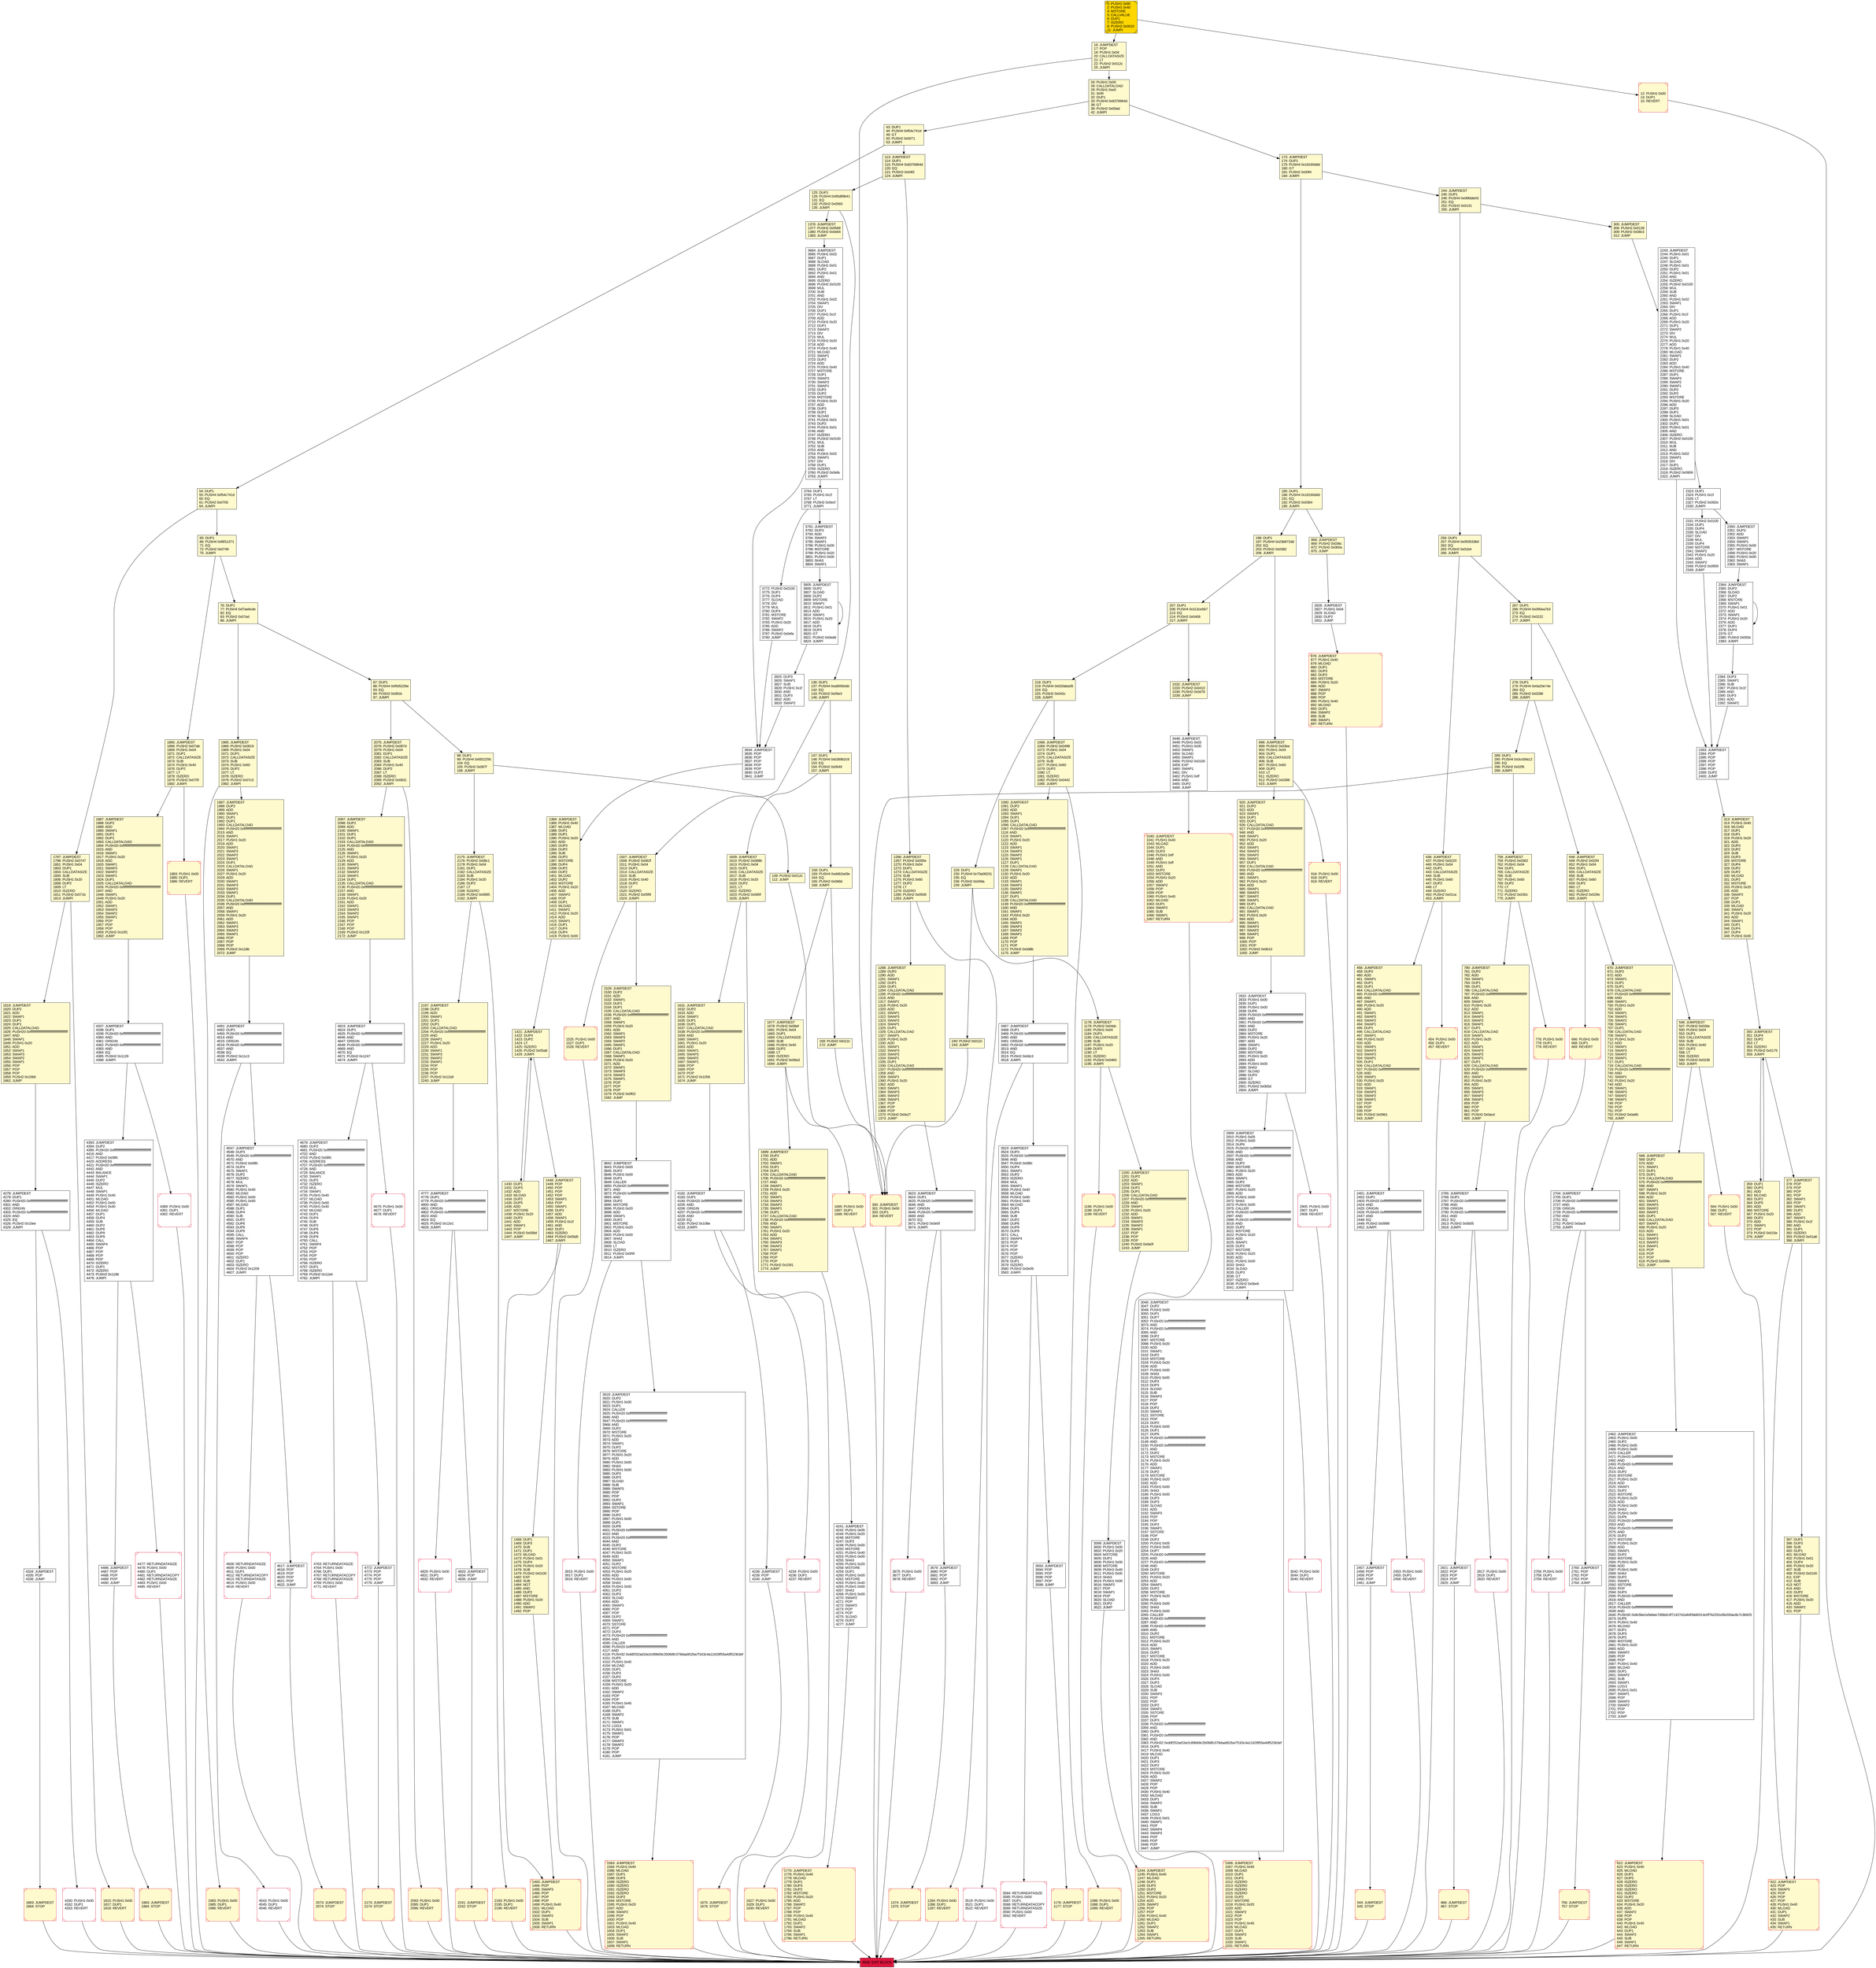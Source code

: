 digraph G {
bgcolor=transparent rankdir=UD;
node [shape=box style=filled color=black fillcolor=white fontname=arial fontcolor=black];
158 [label="158: DUP1\l159: PUSH4 0xdd62ed3e\l164: EQ\l165: PUSH2 0x068d\l168: JUMPI\l" fillcolor=lemonchiffon ];
278 [label="278: DUP1\l279: PUSH4 0x0a20e74e\l284: EQ\l285: PUSH2 0x0288\l288: JUMPI\l" fillcolor=lemonchiffon ];
1797 [label="1797: JUMPDEST\l1798: PUSH2 0x0747\l1801: PUSH1 0x04\l1803: DUP1\l1804: CALLDATASIZE\l1805: SUB\l1806: PUSH1 0x20\l1808: DUP2\l1809: LT\l1810: ISZERO\l1811: PUSH2 0x071b\l1814: JUMPI\l" fillcolor=lemonchiffon ];
868 [label="868: JUMPDEST\l869: PUSH2 0x036c\l872: PUSH2 0x0b0a\l875: JUMP\l" fillcolor=lemonchiffon ];
2765 [label="2765: JUMPDEST\l2766: DUP1\l2767: PUSH20 0xffffffffffffffffffffffffffffffffffffffff\l2788: AND\l2789: ORIGIN\l2790: PUSH20 0xffffffffffffffffffffffffffffffffffffffff\l2811: AND\l2812: EQ\l2813: PUSH2 0x0b05\l2816: JUMPI\l" ];
350 [label="350: JUMPDEST\l351: DUP4\l352: DUP2\l353: LT\l354: ISZERO\l355: PUSH2 0x0179\l358: JUMPI\l" fillcolor=lemonchiffon ];
3467 [label="3467: JUMPDEST\l3468: DUP1\l3469: PUSH20 0xffffffffffffffffffffffffffffffffffffffff\l3490: AND\l3491: ORIGIN\l3492: PUSH20 0xffffffffffffffffffffffffffffffffffffffff\l3513: AND\l3514: EQ\l3515: PUSH2 0x0dc3\l3518: JUMPI\l" ];
1176 [label="1176: JUMPDEST\l1177: STOP\l" fillcolor=lemonchiffon shape=Msquare color=crimson ];
1196 [label="1196: PUSH1 0x00\l1198: DUP1\l1199: REVERT\l" fillcolor=lemonchiffon shape=Msquare color=crimson ];
4491 [label="4491: JUMPDEST\l4492: DUP1\l4493: PUSH20 0xffffffffffffffffffffffffffffffffffffffff\l4514: AND\l4515: ORIGIN\l4516: PUSH20 0xffffffffffffffffffffffffffffffffffffffff\l4537: AND\l4538: EQ\l4539: PUSH2 0x11c3\l4542: JUMPI\l" ];
1677 [label="1677: JUMPDEST\l1678: PUSH2 0x06ef\l1681: PUSH1 0x04\l1683: DUP1\l1684: CALLDATASIZE\l1685: SUB\l1686: PUSH1 0x40\l1688: DUP2\l1689: LT\l1690: ISZERO\l1691: PUSH2 0x06a3\l1694: JUMPI\l" fillcolor=lemonchiffon ];
1699 [label="1699: JUMPDEST\l1700: DUP2\l1701: ADD\l1702: SWAP1\l1703: DUP1\l1704: DUP1\l1705: CALLDATALOAD\l1706: PUSH20 0xffffffffffffffffffffffffffffffffffffffff\l1727: AND\l1728: SWAP1\l1729: PUSH1 0x20\l1731: ADD\l1732: SWAP1\l1733: SWAP3\l1734: SWAP2\l1735: SWAP1\l1736: DUP1\l1737: CALLDATALOAD\l1738: PUSH20 0xffffffffffffffffffffffffffffffffffffffff\l1759: AND\l1760: SWAP1\l1761: PUSH1 0x20\l1763: ADD\l1764: SWAP1\l1765: SWAP3\l1766: SWAP2\l1767: SWAP1\l1768: POP\l1769: POP\l1770: POP\l1771: PUSH2 0x1091\l1774: JUMP\l" fillcolor=lemonchiffon ];
43 [label="43: DUP1\l44: PUSH4 0xf54c741d\l49: GT\l50: PUSH2 0x0071\l53: JUMPI\l" fillcolor=lemonchiffon ];
2243 [label="2243: JUMPDEST\l2244: PUSH1 0x01\l2246: DUP1\l2247: SLOAD\l2248: PUSH1 0x01\l2250: DUP2\l2251: PUSH1 0x01\l2253: AND\l2254: ISZERO\l2255: PUSH2 0x0100\l2258: MUL\l2259: SUB\l2260: AND\l2261: PUSH1 0x02\l2263: SWAP1\l2264: DIV\l2265: DUP1\l2266: PUSH1 0x1f\l2268: ADD\l2269: PUSH1 0x20\l2271: DUP1\l2272: SWAP2\l2273: DIV\l2274: MUL\l2275: PUSH1 0x20\l2277: ADD\l2278: PUSH1 0x40\l2280: MLOAD\l2281: SWAP1\l2282: DUP2\l2283: ADD\l2284: PUSH1 0x40\l2286: MSTORE\l2287: DUP1\l2288: SWAP3\l2289: SWAP2\l2290: SWAP1\l2291: DUP2\l2292: DUP2\l2293: MSTORE\l2294: PUSH1 0x20\l2296: ADD\l2297: DUP3\l2298: DUP1\l2299: SLOAD\l2300: PUSH1 0x01\l2302: DUP2\l2303: PUSH1 0x01\l2305: AND\l2306: ISZERO\l2307: PUSH2 0x0100\l2310: MUL\l2311: SUB\l2312: AND\l2313: PUSH1 0x02\l2315: SWAP1\l2316: DIV\l2317: DUP1\l2318: ISZERO\l2319: PUSH2 0x0959\l2322: JUMPI\l" ];
1583 [label="1583: JUMPDEST\l1584: PUSH1 0x40\l1586: MLOAD\l1587: DUP1\l1588: DUP3\l1589: ISZERO\l1590: ISZERO\l1591: ISZERO\l1592: ISZERO\l1593: DUP2\l1594: MSTORE\l1595: PUSH1 0x20\l1597: ADD\l1598: SWAP2\l1599: POP\l1600: POP\l1601: PUSH1 0x40\l1603: MLOAD\l1604: DUP1\l1605: SWAP2\l1606: SUB\l1607: SWAP1\l1608: RETURN\l" fillcolor=lemonchiffon shape=Msquare color=crimson ];
4547 [label="4547: JUMPDEST\l4548: DUP3\l4549: PUSH20 0xffffffffffffffffffffffffffffffffffffffff\l4570: AND\l4571: PUSH2 0x08fc\l4574: DUP4\l4575: SWAP1\l4576: DUP2\l4577: ISZERO\l4578: MUL\l4579: SWAP1\l4580: PUSH1 0x40\l4582: MLOAD\l4583: PUSH1 0x00\l4585: PUSH1 0x40\l4587: MLOAD\l4588: DUP1\l4589: DUP4\l4590: SUB\l4591: DUP2\l4592: DUP6\l4593: DUP9\l4594: DUP9\l4595: CALL\l4596: SWAP4\l4597: POP\l4598: POP\l4599: POP\l4600: POP\l4601: ISZERO\l4602: DUP1\l4603: ISZERO\l4604: PUSH2 0x1209\l4607: JUMPI\l" ];
2832 [label="2832: JUMPDEST\l2833: PUSH1 0x00\l2835: DUP1\l2836: PUSH1 0x00\l2838: DUP6\l2839: PUSH20 0xffffffffffffffffffffffffffffffffffffffff\l2860: AND\l2861: PUSH20 0xffffffffffffffffffffffffffffffffffffffff\l2882: AND\l2883: DUP2\l2884: MSTORE\l2885: PUSH1 0x20\l2887: ADD\l2888: SWAP1\l2889: DUP2\l2890: MSTORE\l2891: PUSH1 0x20\l2893: ADD\l2894: PUSH1 0x00\l2896: SHA3\l2897: SLOAD\l2898: DUP3\l2899: GT\l2900: ISZERO\l2901: PUSH2 0x0b5d\l2904: JUMPI\l" ];
2909 [label="2909: JUMPDEST\l2910: PUSH1 0x05\l2912: PUSH1 0x00\l2914: DUP6\l2915: PUSH20 0xffffffffffffffffffffffffffffffffffffffff\l2936: AND\l2937: PUSH20 0xffffffffffffffffffffffffffffffffffffffff\l2958: AND\l2959: DUP2\l2960: MSTORE\l2961: PUSH1 0x20\l2963: ADD\l2964: SWAP1\l2965: DUP2\l2966: MSTORE\l2967: PUSH1 0x20\l2969: ADD\l2970: PUSH1 0x00\l2972: SHA3\l2973: PUSH1 0x00\l2975: CALLER\l2976: PUSH20 0xffffffffffffffffffffffffffffffffffffffff\l2997: AND\l2998: PUSH20 0xffffffffffffffffffffffffffffffffffffffff\l3019: AND\l3020: DUP2\l3021: MSTORE\l3022: PUSH1 0x20\l3024: ADD\l3025: SWAP1\l3026: DUP2\l3027: MSTORE\l3028: PUSH1 0x20\l3030: ADD\l3031: PUSH1 0x00\l3033: SHA3\l3034: SLOAD\l3035: DUP3\l3036: GT\l3037: ISZERO\l3038: PUSH2 0x0be6\l3041: JUMPI\l" ];
0 [label="0: PUSH1 0x80\l2: PUSH1 0x40\l4: MSTORE\l5: CALLVALUE\l6: DUP1\l7: ISZERO\l8: PUSH2 0x0010\l11: JUMPI\l" fillcolor=lemonchiffon shape=Msquare fillcolor=gold ];
898 [label="898: JUMPDEST\l899: PUSH2 0x03ee\l902: PUSH1 0x04\l904: DUP1\l905: CALLDATASIZE\l906: SUB\l907: PUSH1 0x60\l909: DUP2\l910: LT\l911: ISZERO\l912: PUSH2 0x0398\l915: JUMPI\l" fillcolor=lemonchiffon ];
1090 [label="1090: JUMPDEST\l1091: DUP2\l1092: ADD\l1093: SWAP1\l1094: DUP1\l1095: DUP1\l1096: CALLDATALOAD\l1097: PUSH20 0xffffffffffffffffffffffffffffffffffffffff\l1118: AND\l1119: SWAP1\l1120: PUSH1 0x20\l1122: ADD\l1123: SWAP1\l1124: SWAP3\l1125: SWAP2\l1126: SWAP1\l1127: DUP1\l1128: CALLDATALOAD\l1129: SWAP1\l1130: PUSH1 0x20\l1132: ADD\l1133: SWAP1\l1134: SWAP3\l1135: SWAP2\l1136: SWAP1\l1137: DUP1\l1138: CALLDATALOAD\l1139: PUSH20 0xffffffffffffffffffffffffffffffffffffffff\l1160: AND\l1161: SWAP1\l1162: PUSH1 0x20\l1164: ADD\l1165: SWAP1\l1166: SWAP3\l1167: SWAP2\l1168: SWAP1\l1169: POP\l1170: POP\l1171: POP\l1172: PUSH2 0x0d8b\l1175: JUMP\l" fillcolor=lemonchiffon ];
3584 [label="3584: RETURNDATASIZE\l3585: PUSH1 0x00\l3587: DUP1\l3588: RETURNDATACOPY\l3589: RETURNDATASIZE\l3590: PUSH1 0x00\l3592: REVERT\l" shape=Msquare color=crimson ];
4608 [label="4608: RETURNDATASIZE\l4609: PUSH1 0x00\l4611: DUP1\l4612: RETURNDATACOPY\l4613: RETURNDATASIZE\l4614: PUSH1 0x00\l4616: REVERT\l" shape=Msquare color=crimson ];
758 [label="758: JUMPDEST\l759: PUSH2 0x0362\l762: PUSH1 0x04\l764: DUP1\l765: CALLDATASIZE\l766: SUB\l767: PUSH1 0x60\l769: DUP2\l770: LT\l771: ISZERO\l772: PUSH2 0x030c\l775: JUMPI\l" fillcolor=lemonchiffon ];
1983 [label="1983: PUSH1 0x00\l1985: DUP1\l1986: REVERT\l" fillcolor=lemonchiffon shape=Msquare color=crimson ];
3519 [label="3519: PUSH1 0x00\l3521: DUP1\l3522: REVERT\l" shape=Msquare color=crimson ];
4543 [label="4543: PUSH1 0x00\l4545: DUP1\l4546: REVERT\l" shape=Msquare color=crimson ];
1675 [label="1675: JUMPDEST\l1676: STOP\l" fillcolor=lemonchiffon shape=Msquare color=crimson ];
169 [label="169: PUSH2 0x012c\l172: JUMP\l" fillcolor=lemonchiffon ];
300 [label="300: JUMPDEST\l301: PUSH1 0x00\l303: DUP1\l304: REVERT\l" fillcolor=lemonchiffon shape=Msquare color=crimson ];
54 [label="54: DUP1\l55: PUSH4 0xf54c741d\l60: EQ\l61: PUSH2 0x0705\l64: JUMPI\l" fillcolor=lemonchiffon ];
2760 [label="2760: JUMPDEST\l2761: POP\l2762: POP\l2763: POP\l2764: JUMP\l" ];
458 [label="458: JUMPDEST\l459: DUP2\l460: ADD\l461: SWAP1\l462: DUP1\l463: DUP1\l464: CALLDATALOAD\l465: PUSH20 0xffffffffffffffffffffffffffffffffffffffff\l486: AND\l487: SWAP1\l488: PUSH1 0x20\l490: ADD\l491: SWAP1\l492: SWAP3\l493: SWAP2\l494: SWAP1\l495: DUP1\l496: CALLDATALOAD\l497: SWAP1\l498: PUSH1 0x20\l500: ADD\l501: SWAP1\l502: SWAP3\l503: SWAP2\l504: SWAP1\l505: DUP1\l506: CALLDATALOAD\l507: PUSH20 0xffffffffffffffffffffffffffffffffffffffff\l528: AND\l529: SWAP1\l530: PUSH1 0x20\l532: ADD\l533: SWAP1\l534: SWAP3\l535: SWAP2\l536: SWAP1\l537: POP\l538: POP\l539: POP\l540: PUSH2 0x0961\l543: JUMP\l" fillcolor=lemonchiffon ];
4182 [label="4182: JUMPDEST\l4183: DUP1\l4184: PUSH20 0xffffffffffffffffffffffffffffffffffffffff\l4205: AND\l4206: ORIGIN\l4207: PUSH20 0xffffffffffffffffffffffffffffffffffffffff\l4228: AND\l4229: EQ\l4230: PUSH2 0x108e\l4233: JUMPI\l" ];
4234 [label="4234: PUSH1 0x00\l4236: DUP1\l4237: REVERT\l" shape=Msquare color=crimson ];
2197 [label="2197: JUMPDEST\l2198: DUP2\l2199: ADD\l2200: SWAP1\l2201: DUP1\l2202: DUP1\l2203: CALLDATALOAD\l2204: PUSH20 0xffffffffffffffffffffffffffffffffffffffff\l2225: AND\l2226: SWAP1\l2227: PUSH1 0x20\l2229: ADD\l2230: SWAP1\l2231: SWAP3\l2232: SWAP2\l2233: SWAP1\l2234: POP\l2235: POP\l2236: POP\l2237: PUSH2 0x12a9\l2240: JUMP\l" fillcolor=lemonchiffon ];
185 [label="185: DUP1\l186: PUSH4 0x18160ddd\l191: EQ\l192: PUSH2 0x0364\l195: JUMPI\l" fillcolor=lemonchiffon ];
173 [label="173: JUMPDEST\l174: DUP1\l175: PUSH4 0x18160ddd\l180: GT\l181: PUSH2 0x00f4\l184: JUMPI\l" fillcolor=lemonchiffon ];
2193 [label="2193: PUSH1 0x00\l2195: DUP1\l2196: REVERT\l" fillcolor=lemonchiffon shape=Msquare color=crimson ];
2323 [label="2323: DUP1\l2324: PUSH1 0x1f\l2326: LT\l2327: PUSH2 0x092e\l2330: JUMPI\l" ];
26 [label="26: PUSH1 0x00\l28: CALLDATALOAD\l29: PUSH1 0xe0\l31: SHR\l32: DUP1\l33: PUSH4 0x8376964d\l38: GT\l39: PUSH2 0x00ad\l42: JUMPI\l" fillcolor=lemonchiffon ];
2350 [label="2350: JUMPDEST\l2351: DUP3\l2352: ADD\l2353: SWAP2\l2354: SWAP1\l2355: PUSH1 0x00\l2357: MSTORE\l2358: PUSH1 0x20\l2360: PUSH1 0x00\l2362: SHA3\l2363: SWAP1\l" ];
2453 [label="2453: PUSH1 0x00\l2455: DUP1\l2456: REVERT\l" shape=Msquare color=crimson ];
916 [label="916: PUSH1 0x00\l918: DUP1\l919: REVERT\l" fillcolor=lemonchiffon shape=Msquare color=crimson ];
2401 [label="2401: JUMPDEST\l2402: DUP1\l2403: PUSH20 0xffffffffffffffffffffffffffffffffffffffff\l2424: AND\l2425: ORIGIN\l2426: PUSH20 0xffffffffffffffffffffffffffffffffffffffff\l2447: AND\l2448: EQ\l2449: PUSH2 0x0999\l2452: JUMPI\l" ];
4278 [label="4278: JUMPDEST\l4279: DUP1\l4280: PUSH20 0xffffffffffffffffffffffffffffffffffffffff\l4301: AND\l4302: ORIGIN\l4303: PUSH20 0xffffffffffffffffffffffffffffffffffffffff\l4324: AND\l4325: EQ\l4326: PUSH2 0x10ee\l4329: JUMPI\l" ];
666 [label="666: PUSH1 0x00\l668: DUP1\l669: REVERT\l" fillcolor=lemonchiffon shape=Msquare color=crimson ];
1631 [label="1631: JUMPDEST\l1632: DUP2\l1633: ADD\l1634: SWAP1\l1635: DUP1\l1636: DUP1\l1637: CALLDATALOAD\l1638: PUSH20 0xffffffffffffffffffffffffffffffffffffffff\l1659: AND\l1660: SWAP1\l1661: PUSH1 0x20\l1663: ADD\l1664: SWAP1\l1665: SWAP3\l1666: SWAP2\l1667: SWAP1\l1668: POP\l1669: POP\l1670: POP\l1671: PUSH2 0x1056\l1674: JUMP\l" fillcolor=lemonchiffon ];
422 [label="422: JUMPDEST\l423: POP\l424: SWAP3\l425: POP\l426: POP\l427: POP\l428: PUSH1 0x40\l430: MLOAD\l431: DUP1\l432: SWAP2\l433: SUB\l434: SWAP1\l435: RETURN\l" fillcolor=lemonchiffon shape=Msquare color=crimson ];
1695 [label="1695: PUSH1 0x00\l1697: DUP1\l1698: REVERT\l" fillcolor=lemonchiffon shape=Msquare color=crimson ];
1963 [label="1963: JUMPDEST\l1964: STOP\l" fillcolor=lemonchiffon shape=Msquare color=crimson ];
1965 [label="1965: JUMPDEST\l1966: PUSH2 0x0819\l1969: PUSH1 0x04\l1971: DUP1\l1972: CALLDATASIZE\l1973: SUB\l1974: PUSH1 0x60\l1976: DUP2\l1977: LT\l1978: ISZERO\l1979: PUSH2 0x07c3\l1982: JUMPI\l" fillcolor=lemonchiffon ];
3042 [label="3042: PUSH1 0x00\l3044: DUP1\l3045: REVERT\l" shape=Msquare color=crimson ];
2331 [label="2331: PUSH2 0x0100\l2334: DUP1\l2335: DUP4\l2336: SLOAD\l2337: DIV\l2338: MUL\l2339: DUP4\l2340: MSTORE\l2341: SWAP2\l2342: PUSH1 0x20\l2344: ADD\l2345: SWAP2\l2346: PUSH2 0x0959\l2349: JUMP\l" ];
4772 [label="4772: JUMPDEST\l4773: POP\l4774: POP\l4775: POP\l4776: JUMP\l" ];
3593 [label="3593: JUMPDEST\l3594: POP\l3595: POP\l3596: POP\l3597: POP\l3598: JUMP\l" ];
4617 [label="4617: JUMPDEST\l4618: POP\l4619: POP\l4620: POP\l4621: POP\l4622: JUMP\l" ];
16 [label="16: JUMPDEST\l17: POP\l18: PUSH1 0x04\l20: CALLDATASIZE\l21: LT\l22: PUSH2 0x012c\l25: JUMPI\l" fillcolor=lemonchiffon ];
4330 [label="4330: PUSH1 0x00\l4332: DUP1\l4333: REVERT\l" shape=Msquare color=crimson ];
87 [label="87: DUP1\l88: PUSH4 0xf935226e\l93: EQ\l94: PUSH2 0x081b\l97: JUMPI\l" fillcolor=lemonchiffon ];
305 [label="305: JUMPDEST\l306: PUSH2 0x0139\l309: PUSH2 0x08c3\l312: JUMP\l" fillcolor=lemonchiffon ];
1887 [label="1887: JUMPDEST\l1888: DUP2\l1889: ADD\l1890: SWAP1\l1891: DUP1\l1892: DUP1\l1893: CALLDATALOAD\l1894: PUSH20 0xffffffffffffffffffffffffffffffffffffffff\l1915: AND\l1916: SWAP1\l1917: PUSH1 0x20\l1919: ADD\l1920: SWAP1\l1921: SWAP3\l1922: SWAP2\l1923: SWAP1\l1924: DUP1\l1925: CALLDATALOAD\l1926: PUSH20 0xffffffffffffffffffffffffffffffffffffffff\l1947: AND\l1948: SWAP1\l1949: PUSH1 0x20\l1951: ADD\l1952: SWAP1\l1953: SWAP3\l1954: SWAP2\l1955: SWAP1\l1956: POP\l1957: POP\l1958: POP\l1959: PUSH2 0x10f1\l1962: JUMP\l" fillcolor=lemonchiffon ];
1493 [label="1493: JUMPDEST\l1494: POP\l1495: SWAP3\l1496: POP\l1497: POP\l1498: POP\l1499: PUSH1 0x40\l1501: MLOAD\l1502: DUP1\l1503: SWAP2\l1504: SUB\l1505: SWAP1\l1506: RETURN\l" fillcolor=lemonchiffon shape=Msquare color=crimson ];
3623 [label="3623: JUMPDEST\l3624: DUP1\l3625: PUSH20 0xffffffffffffffffffffffffffffffffffffffff\l3646: AND\l3647: ORIGIN\l3648: PUSH20 0xffffffffffffffffffffffffffffffffffffffff\l3669: AND\l3670: EQ\l3671: PUSH2 0x0e5f\l3674: JUMPI\l" ];
3764 [label="3764: DUP1\l3765: PUSH1 0x1f\l3767: LT\l3768: PUSH2 0x0ecf\l3771: JUMPI\l" ];
98 [label="98: DUP1\l99: PUSH4 0xfd5225fc\l104: EQ\l105: PUSH2 0x087f\l108: JUMPI\l" fillcolor=lemonchiffon ];
622 [label="622: JUMPDEST\l623: PUSH1 0x40\l625: MLOAD\l626: DUP1\l627: DUP3\l628: ISZERO\l629: ISZERO\l630: ISZERO\l631: ISZERO\l632: DUP2\l633: MSTORE\l634: PUSH1 0x20\l636: ADD\l637: SWAP2\l638: POP\l639: POP\l640: PUSH1 0x40\l642: MLOAD\l643: DUP1\l644: SWAP2\l645: SUB\l646: SWAP1\l647: RETURN\l" fillcolor=lemonchiffon shape=Msquare color=crimson ];
2462 [label="2462: JUMPDEST\l2463: PUSH1 0x00\l2465: DUP2\l2466: PUSH1 0x05\l2468: PUSH1 0x00\l2470: CALLER\l2471: PUSH20 0xffffffffffffffffffffffffffffffffffffffff\l2492: AND\l2493: PUSH20 0xffffffffffffffffffffffffffffffffffffffff\l2514: AND\l2515: DUP2\l2516: MSTORE\l2517: PUSH1 0x20\l2519: ADD\l2520: SWAP1\l2521: DUP2\l2522: MSTORE\l2523: PUSH1 0x20\l2525: ADD\l2526: PUSH1 0x00\l2528: SHA3\l2529: PUSH1 0x00\l2531: DUP6\l2532: PUSH20 0xffffffffffffffffffffffffffffffffffffffff\l2553: AND\l2554: PUSH20 0xffffffffffffffffffffffffffffffffffffffff\l2575: AND\l2576: DUP2\l2577: MSTORE\l2578: PUSH1 0x20\l2580: ADD\l2581: SWAP1\l2582: DUP2\l2583: MSTORE\l2584: PUSH1 0x20\l2586: ADD\l2587: PUSH1 0x00\l2589: SHA3\l2590: DUP2\l2591: SWAP1\l2592: SSTORE\l2593: POP\l2594: DUP3\l2595: PUSH20 0xffffffffffffffffffffffffffffffffffffffff\l2616: AND\l2617: CALLER\l2618: PUSH20 0xffffffffffffffffffffffffffffffffffffffff\l2639: AND\l2640: PUSH32 0x8c5be1e5ebec7d5bd14f71427d1e84f3dd0314c0f7b2291e5b200ac8c7c3b925\l2673: DUP5\l2674: PUSH1 0x40\l2676: MLOAD\l2677: DUP1\l2678: DUP3\l2679: DUP2\l2680: MSTORE\l2681: PUSH1 0x20\l2683: ADD\l2684: SWAP2\l2685: POP\l2686: POP\l2687: PUSH1 0x40\l2689: MLOAD\l2690: DUP1\l2691: SWAP2\l2692: SUB\l2693: SWAP1\l2694: LOG3\l2695: PUSH1 0x01\l2697: SWAP1\l2698: POP\l2699: SWAP3\l2700: SWAP2\l2701: POP\l2702: POP\l2703: JUMP\l" ];
1525 [label="1525: PUSH1 0x00\l1527: DUP1\l1528: REVERT\l" fillcolor=lemonchiffon shape=Msquare color=crimson ];
2241 [label="2241: JUMPDEST\l2242: STOP\l" fillcolor=lemonchiffon shape=Msquare color=crimson ];
1266 [label="1266: JUMPDEST\l1267: PUSH2 0x055e\l1270: PUSH1 0x04\l1272: DUP1\l1273: CALLDATASIZE\l1274: SUB\l1275: PUSH1 0x60\l1277: DUP2\l1278: LT\l1279: ISZERO\l1280: PUSH2 0x0508\l1283: JUMPI\l" fillcolor=lemonchiffon ];
1819 [label="1819: JUMPDEST\l1820: DUP2\l1821: ADD\l1822: SWAP1\l1823: DUP1\l1824: DUP1\l1825: CALLDATALOAD\l1826: PUSH20 0xffffffffffffffffffffffffffffffffffffffff\l1847: AND\l1848: SWAP1\l1849: PUSH1 0x20\l1851: ADD\l1852: SWAP1\l1853: SWAP3\l1854: SWAP2\l1855: SWAP1\l1856: POP\l1857: POP\l1858: POP\l1859: PUSH2 0x10b6\l1862: JUMP\l" fillcolor=lemonchiffon ];
1430 [label="1430: DUP1\l1431: DUP3\l1432: ADD\l1433: MLOAD\l1434: DUP2\l1435: DUP5\l1436: ADD\l1437: MSTORE\l1438: PUSH1 0x20\l1440: DUP2\l1441: ADD\l1442: SWAP1\l1443: POP\l1444: PUSH2 0x058d\l1447: JUMP\l" fillcolor=lemonchiffon ];
1775 [label="1775: JUMPDEST\l1776: PUSH1 0x40\l1778: MLOAD\l1779: DUP1\l1780: DUP3\l1781: DUP2\l1782: MSTORE\l1783: PUSH1 0x20\l1785: ADD\l1786: SWAP2\l1787: POP\l1788: POP\l1789: PUSH1 0x40\l1791: MLOAD\l1792: DUP1\l1793: SWAP2\l1794: SUB\l1795: SWAP1\l1796: RETURN\l" fillcolor=lemonchiffon shape=Msquare color=crimson ];
1448 [label="1448: JUMPDEST\l1449: POP\l1450: POP\l1451: POP\l1452: POP\l1453: SWAP1\l1454: POP\l1455: SWAP1\l1456: DUP2\l1457: ADD\l1458: SWAP1\l1459: PUSH1 0x1f\l1461: AND\l1462: DUP1\l1463: ISZERO\l1464: PUSH2 0x05d5\l1467: JUMPI\l" fillcolor=lemonchiffon ];
648 [label="648: JUMPDEST\l649: PUSH2 0x02f4\l652: PUSH1 0x04\l654: DUP1\l655: CALLDATASIZE\l656: SUB\l657: PUSH1 0x60\l659: DUP2\l660: LT\l661: ISZERO\l662: PUSH2 0x029e\l665: JUMPI\l" fillcolor=lemonchiffon ];
76 [label="76: DUP1\l77: PUSH4 0xf7ae6cde\l82: EQ\l83: PUSH2 0x07ad\l86: JUMPI\l" fillcolor=lemonchiffon ];
756 [label="756: JUMPDEST\l757: STOP\l" fillcolor=lemonchiffon shape=Msquare color=crimson ];
136 [label="136: DUP1\l137: PUSH4 0xa9059cbb\l142: EQ\l143: PUSH2 0x05e3\l146: JUMPI\l" fillcolor=lemonchiffon ];
1288 [label="1288: JUMPDEST\l1289: DUP2\l1290: ADD\l1291: SWAP1\l1292: DUP1\l1293: DUP1\l1294: CALLDATALOAD\l1295: PUSH20 0xffffffffffffffffffffffffffffffffffffffff\l1316: AND\l1317: SWAP1\l1318: PUSH1 0x20\l1320: ADD\l1321: SWAP1\l1322: SWAP3\l1323: SWAP2\l1324: SWAP1\l1325: DUP1\l1326: CALLDATALOAD\l1327: SWAP1\l1328: PUSH1 0x20\l1330: ADD\l1331: SWAP1\l1332: SWAP3\l1333: SWAP2\l1334: SWAP1\l1335: DUP1\l1336: CALLDATALOAD\l1337: PUSH20 0xffffffffffffffffffffffffffffffffffffffff\l1358: AND\l1359: SWAP1\l1360: PUSH1 0x20\l1362: ADD\l1363: SWAP1\l1364: SWAP3\l1365: SWAP2\l1366: SWAP1\l1367: POP\l1368: POP\l1369: POP\l1370: PUSH2 0x0e27\l1373: JUMP\l" fillcolor=lemonchiffon ];
289 [label="289: DUP1\l290: PUSH4 0x0ccb9a12\l295: EQ\l296: PUSH2 0x02f6\l299: JUMPI\l" fillcolor=lemonchiffon ];
4777 [label="4777: JUMPDEST\l4778: DUP1\l4779: PUSH20 0xffffffffffffffffffffffffffffffffffffffff\l4800: AND\l4801: ORIGIN\l4802: PUSH20 0xffffffffffffffffffffffffffffffffffffffff\l4823: AND\l4824: EQ\l4825: PUSH2 0x12e1\l4828: JUMPI\l" ];
2756 [label="2756: PUSH1 0x00\l2758: DUP1\l2759: REVERT\l" shape=Msquare color=crimson ];
4477 [label="4477: RETURNDATASIZE\l4478: PUSH1 0x00\l4480: DUP1\l4481: RETURNDATACOPY\l4482: RETURNDATASIZE\l4483: PUSH1 0x00\l4485: REVERT\l" shape=Msquare color=crimson ];
267 [label="267: DUP1\l268: PUSH4 0x095ea7b3\l273: EQ\l274: PUSH2 0x0222\l277: JUMPI\l" fillcolor=lemonchiffon ];
454 [label="454: PUSH1 0x00\l456: DUP1\l457: REVERT\l" fillcolor=lemonchiffon shape=Msquare color=crimson ];
4486 [label="4486: JUMPDEST\l4487: POP\l4488: POP\l4489: POP\l4490: JUMP\l" ];
2384 [label="2384: DUP3\l2385: SWAP1\l2386: SUB\l2387: PUSH1 0x1f\l2389: AND\l2390: DUP3\l2391: ADD\l2392: SWAP2\l" ];
1200 [label="1200: JUMPDEST\l1201: DUP2\l1202: ADD\l1203: SWAP1\l1204: DUP1\l1205: DUP1\l1206: CALLDATALOAD\l1207: PUSH20 0xffffffffffffffffffffffffffffffffffffffff\l1228: AND\l1229: SWAP1\l1230: PUSH1 0x20\l1232: ADD\l1233: SWAP1\l1234: SWAP3\l1235: SWAP2\l1236: SWAP1\l1237: POP\l1238: POP\l1239: POP\l1240: PUSH2 0x0e0f\l1243: JUMP\l" fillcolor=lemonchiffon ];
4623 [label="4623: JUMPDEST\l4624: DUP1\l4625: PUSH20 0xffffffffffffffffffffffffffffffffffffffff\l4646: AND\l4647: ORIGIN\l4648: PUSH20 0xffffffffffffffffffffffffffffffffffffffff\l4669: AND\l4670: EQ\l4671: PUSH2 0x1247\l4674: JUMPI\l" ];
1244 [label="1244: JUMPDEST\l1245: PUSH1 0x40\l1247: MLOAD\l1248: DUP1\l1249: DUP3\l1250: DUP2\l1251: MSTORE\l1252: PUSH1 0x20\l1254: ADD\l1255: SWAP2\l1256: POP\l1257: POP\l1258: PUSH1 0x40\l1260: MLOAD\l1261: DUP1\l1262: SWAP2\l1263: SUB\l1264: SWAP1\l1265: RETURN\l" fillcolor=lemonchiffon shape=Msquare color=crimson ];
2393 [label="2393: JUMPDEST\l2394: POP\l2395: POP\l2396: POP\l2397: POP\l2398: POP\l2399: DUP2\l2400: JUMP\l" ];
780 [label="780: JUMPDEST\l781: DUP2\l782: ADD\l783: SWAP1\l784: DUP1\l785: DUP1\l786: CALLDATALOAD\l787: PUSH20 0xffffffffffffffffffffffffffffffffffffffff\l808: AND\l809: SWAP1\l810: PUSH1 0x20\l812: ADD\l813: SWAP1\l814: SWAP3\l815: SWAP2\l816: SWAP1\l817: DUP1\l818: CALLDATALOAD\l819: SWAP1\l820: PUSH1 0x20\l822: ADD\l823: SWAP1\l824: SWAP3\l825: SWAP2\l826: SWAP1\l827: DUP1\l828: CALLDATALOAD\l829: PUSH20 0xffffffffffffffffffffffffffffffffffffffff\l850: AND\l851: SWAP1\l852: PUSH1 0x20\l854: ADD\l855: SWAP1\l856: SWAP3\l857: SWAP2\l858: SWAP1\l859: POP\l860: POP\l861: POP\l862: PUSH2 0x0acd\l865: JUMP\l" fillcolor=lemonchiffon ];
207 [label="207: DUP1\l208: PUSH4 0x313ce567\l213: EQ\l214: PUSH2 0x0408\l217: JUMPI\l" fillcolor=lemonchiffon ];
4393 [label="4393: JUMPDEST\l4394: DUP2\l4395: PUSH20 0xffffffffffffffffffffffffffffffffffffffff\l4416: AND\l4417: PUSH2 0x08fc\l4420: ADDRESS\l4421: PUSH20 0xffffffffffffffffffffffffffffffffffffffff\l4442: AND\l4443: BALANCE\l4444: SWAP1\l4445: DUP2\l4446: ISZERO\l4447: MUL\l4448: SWAP1\l4449: PUSH1 0x40\l4451: MLOAD\l4452: PUSH1 0x00\l4454: PUSH1 0x40\l4456: MLOAD\l4457: DUP1\l4458: DUP4\l4459: SUB\l4460: DUP2\l4461: DUP6\l4462: DUP9\l4463: DUP9\l4464: CALL\l4465: SWAP4\l4466: POP\l4467: POP\l4468: POP\l4469: POP\l4470: ISZERO\l4471: DUP1\l4472: ISZERO\l4473: PUSH2 0x1186\l4476: JUMPI\l" ];
2457 [label="2457: JUMPDEST\l2458: POP\l2459: POP\l2460: POP\l2461: JUMP\l" ];
240 [label="240: PUSH2 0x012c\l243: JUMP\l" fillcolor=lemonchiffon ];
3046 [label="3046: JUMPDEST\l3047: DUP2\l3048: PUSH1 0x00\l3050: DUP1\l3051: DUP7\l3052: PUSH20 0xffffffffffffffffffffffffffffffffffffffff\l3073: AND\l3074: PUSH20 0xffffffffffffffffffffffffffffffffffffffff\l3095: AND\l3096: DUP2\l3097: MSTORE\l3098: PUSH1 0x20\l3100: ADD\l3101: SWAP1\l3102: DUP2\l3103: MSTORE\l3104: PUSH1 0x20\l3106: ADD\l3107: PUSH1 0x00\l3109: SHA3\l3110: PUSH1 0x00\l3112: DUP3\l3113: DUP3\l3114: SLOAD\l3115: SUB\l3116: SWAP3\l3117: POP\l3118: POP\l3119: DUP2\l3120: SWAP1\l3121: SSTORE\l3122: POP\l3123: DUP2\l3124: PUSH1 0x00\l3126: DUP1\l3127: DUP6\l3128: PUSH20 0xffffffffffffffffffffffffffffffffffffffff\l3149: AND\l3150: PUSH20 0xffffffffffffffffffffffffffffffffffffffff\l3171: AND\l3172: DUP2\l3173: MSTORE\l3174: PUSH1 0x20\l3176: ADD\l3177: SWAP1\l3178: DUP2\l3179: MSTORE\l3180: PUSH1 0x20\l3182: ADD\l3183: PUSH1 0x00\l3185: SHA3\l3186: PUSH1 0x00\l3188: DUP3\l3189: DUP3\l3190: SLOAD\l3191: ADD\l3192: SWAP3\l3193: POP\l3194: POP\l3195: DUP2\l3196: SWAP1\l3197: SSTORE\l3198: POP\l3199: DUP2\l3200: PUSH1 0x05\l3202: PUSH1 0x00\l3204: DUP7\l3205: PUSH20 0xffffffffffffffffffffffffffffffffffffffff\l3226: AND\l3227: PUSH20 0xffffffffffffffffffffffffffffffffffffffff\l3248: AND\l3249: DUP2\l3250: MSTORE\l3251: PUSH1 0x20\l3253: ADD\l3254: SWAP1\l3255: DUP2\l3256: MSTORE\l3257: PUSH1 0x20\l3259: ADD\l3260: PUSH1 0x00\l3262: SHA3\l3263: PUSH1 0x00\l3265: CALLER\l3266: PUSH20 0xffffffffffffffffffffffffffffffffffffffff\l3287: AND\l3288: PUSH20 0xffffffffffffffffffffffffffffffffffffffff\l3309: AND\l3310: DUP2\l3311: MSTORE\l3312: PUSH1 0x20\l3314: ADD\l3315: SWAP1\l3316: DUP2\l3317: MSTORE\l3318: PUSH1 0x20\l3320: ADD\l3321: PUSH1 0x00\l3323: SHA3\l3324: PUSH1 0x00\l3326: DUP3\l3327: DUP3\l3328: SLOAD\l3329: SUB\l3330: SWAP3\l3331: POP\l3332: POP\l3333: DUP2\l3334: SWAP1\l3335: SSTORE\l3336: POP\l3337: DUP3\l3338: PUSH20 0xffffffffffffffffffffffffffffffffffffffff\l3359: AND\l3360: DUP5\l3361: PUSH20 0xffffffffffffffffffffffffffffffffffffffff\l3382: AND\l3383: PUSH32 0xddf252ad1be2c89b69c2b068fc378daa952ba7f163c4a11628f55a4df523b3ef\l3416: DUP5\l3417: PUSH1 0x40\l3419: MLOAD\l3420: DUP1\l3421: DUP3\l3422: DUP2\l3423: MSTORE\l3424: PUSH1 0x20\l3426: ADD\l3427: SWAP2\l3428: POP\l3429: POP\l3430: PUSH1 0x40\l3432: MLOAD\l3433: DUP1\l3434: SWAP2\l3435: SUB\l3436: SWAP1\l3437: LOG3\l3438: PUSH1 0x01\l3440: SWAP1\l3441: POP\l3442: SWAP4\l3443: SWAP3\l3444: POP\l3445: POP\l3446: POP\l3447: JUMP\l" ];
4829 [label="4829: PUSH1 0x00\l4831: DUP1\l4832: REVERT\l" shape=Msquare color=crimson ];
4679 [label="4679: JUMPDEST\l4680: DUP2\l4681: PUSH20 0xffffffffffffffffffffffffffffffffffffffff\l4702: AND\l4703: PUSH2 0x08fc\l4706: ADDRESS\l4707: PUSH20 0xffffffffffffffffffffffffffffffffffffffff\l4728: AND\l4729: BALANCE\l4730: SWAP1\l4731: DUP2\l4732: ISZERO\l4733: MUL\l4734: SWAP1\l4735: PUSH1 0x40\l4737: MLOAD\l4738: PUSH1 0x00\l4740: PUSH1 0x40\l4742: MLOAD\l4743: DUP1\l4744: DUP4\l4745: SUB\l4746: DUP2\l4747: DUP6\l4748: DUP9\l4749: DUP9\l4750: CALL\l4751: SWAP4\l4752: POP\l4753: POP\l4754: POP\l4755: POP\l4756: ISZERO\l4757: DUP1\l4758: ISZERO\l4759: PUSH2 0x12a4\l4762: JUMPI\l" ];
4763 [label="4763: RETURNDATASIZE\l4764: PUSH1 0x00\l4766: DUP1\l4767: RETURNDATACOPY\l4768: RETURNDATASIZE\l4769: PUSH1 0x00\l4771: REVERT\l" shape=Msquare color=crimson ];
4389 [label="4389: PUSH1 0x00\l4391: DUP1\l4392: REVERT\l" shape=Msquare color=crimson ];
3523 [label="3523: JUMPDEST\l3524: DUP3\l3525: PUSH20 0xffffffffffffffffffffffffffffffffffffffff\l3546: AND\l3547: PUSH2 0x08fc\l3550: DUP4\l3551: SWAP1\l3552: DUP2\l3553: ISZERO\l3554: MUL\l3555: SWAP1\l3556: PUSH1 0x40\l3558: MLOAD\l3559: PUSH1 0x00\l3561: PUSH1 0x40\l3563: MLOAD\l3564: DUP1\l3565: DUP4\l3566: SUB\l3567: DUP2\l3568: DUP6\l3569: DUP9\l3570: DUP9\l3571: CALL\l3572: SWAP4\l3573: POP\l3574: POP\l3575: POP\l3576: POP\l3577: ISZERO\l3578: DUP1\l3579: ISZERO\l3580: PUSH2 0x0e09\l3583: JUMPI\l" ];
256 [label="256: DUP1\l257: PUSH4 0x093533b0\l262: EQ\l263: PUSH2 0x01b4\l266: JUMPI\l" fillcolor=lemonchiffon ];
397 [label="397: DUP1\l398: DUP3\l399: SUB\l400: DUP1\l401: MLOAD\l402: PUSH1 0x01\l404: DUP4\l405: PUSH1 0x20\l407: SUB\l408: PUSH2 0x0100\l411: EXP\l412: SUB\l413: NOT\l414: AND\l415: DUP2\l416: MSTORE\l417: PUSH1 0x20\l419: ADD\l420: SWAP2\l421: POP\l" fillcolor=lemonchiffon ];
3842 [label="3842: JUMPDEST\l3843: PUSH1 0x00\l3845: DUP2\l3846: PUSH1 0x00\l3848: DUP1\l3849: CALLER\l3850: PUSH20 0xffffffffffffffffffffffffffffffffffffffff\l3871: AND\l3872: PUSH20 0xffffffffffffffffffffffffffffffffffffffff\l3893: AND\l3894: DUP2\l3895: MSTORE\l3896: PUSH1 0x20\l3898: ADD\l3899: SWAP1\l3900: DUP2\l3901: MSTORE\l3902: PUSH1 0x20\l3904: ADD\l3905: PUSH1 0x00\l3907: SHA3\l3908: SLOAD\l3909: LT\l3910: ISZERO\l3911: PUSH2 0x0f4f\l3914: JUMPI\l" ];
313 [label="313: JUMPDEST\l314: PUSH1 0x40\l316: MLOAD\l317: DUP1\l318: DUP1\l319: PUSH1 0x20\l321: ADD\l322: DUP3\l323: DUP2\l324: SUB\l325: DUP3\l326: MSTORE\l327: DUP4\l328: DUP2\l329: DUP2\l330: MLOAD\l331: DUP2\l332: MSTORE\l333: PUSH1 0x20\l335: ADD\l336: SWAP2\l337: POP\l338: DUP1\l339: MLOAD\l340: SWAP1\l341: PUSH1 0x20\l343: ADD\l344: SWAP1\l345: DUP1\l346: DUP4\l347: DUP4\l348: PUSH1 0x00\l" fillcolor=lemonchiffon ];
1609 [label="1609: JUMPDEST\l1610: PUSH2 0x068b\l1613: PUSH1 0x04\l1615: DUP1\l1616: CALLDATASIZE\l1617: SUB\l1618: PUSH1 0x20\l1620: DUP2\l1621: LT\l1622: ISZERO\l1623: PUSH2 0x065f\l1626: JUMPI\l" fillcolor=lemonchiffon ];
2093 [label="2093: PUSH1 0x00\l2095: DUP1\l2096: REVERT\l" fillcolor=lemonchiffon shape=Msquare color=crimson ];
2073 [label="2073: JUMPDEST\l2074: STOP\l" fillcolor=lemonchiffon shape=Msquare color=crimson ];
2175 [label="2175: JUMPDEST\l2176: PUSH2 0x08c1\l2179: PUSH1 0x04\l2181: DUP1\l2182: CALLDATASIZE\l2183: SUB\l2184: PUSH1 0x20\l2186: DUP2\l2187: LT\l2188: ISZERO\l2189: PUSH2 0x0895\l2192: JUMPI\l" fillcolor=lemonchiffon ];
564 [label="564: PUSH1 0x00\l566: DUP1\l567: REVERT\l" fillcolor=lemonchiffon shape=Msquare color=crimson ];
3684 [label="3684: JUMPDEST\l3685: PUSH1 0x02\l3687: DUP1\l3688: SLOAD\l3689: PUSH1 0x01\l3691: DUP2\l3692: PUSH1 0x01\l3694: AND\l3695: ISZERO\l3696: PUSH2 0x0100\l3699: MUL\l3700: SUB\l3701: AND\l3702: PUSH1 0x02\l3704: SWAP1\l3705: DIV\l3706: DUP1\l3707: PUSH1 0x1f\l3709: ADD\l3710: PUSH1 0x20\l3712: DUP1\l3713: SWAP2\l3714: DIV\l3715: MUL\l3716: PUSH1 0x20\l3718: ADD\l3719: PUSH1 0x40\l3721: MLOAD\l3722: SWAP1\l3723: DUP2\l3724: ADD\l3725: PUSH1 0x40\l3727: MSTORE\l3728: DUP1\l3729: SWAP3\l3730: SWAP2\l3731: SWAP1\l3732: DUP2\l3733: DUP2\l3734: MSTORE\l3735: PUSH1 0x20\l3737: ADD\l3738: DUP3\l3739: DUP1\l3740: SLOAD\l3741: PUSH1 0x01\l3743: DUP2\l3744: PUSH1 0x01\l3746: AND\l3747: ISZERO\l3748: PUSH2 0x0100\l3751: MUL\l3752: SUB\l3753: AND\l3754: PUSH1 0x02\l3756: SWAP1\l3757: DIV\l3758: DUP1\l3759: ISZERO\l3760: PUSH2 0x0efa\l3763: JUMPI\l" ];
147 [label="147: DUP1\l148: PUSH4 0xb389b2c9\l153: EQ\l154: PUSH2 0x0649\l157: JUMPI\l" fillcolor=lemonchiffon ];
3448 [label="3448: JUMPDEST\l3449: PUSH1 0x03\l3451: PUSH1 0x00\l3453: SWAP1\l3454: SLOAD\l3455: SWAP1\l3456: PUSH2 0x0100\l3459: EXP\l3460: SWAP1\l3461: DIV\l3462: PUSH1 0xff\l3464: AND\l3465: DUP2\l3466: JUMP\l" ];
244 [label="244: JUMPDEST\l245: DUP1\l246: PUSH4 0x06fdde03\l251: EQ\l252: PUSH2 0x0131\l255: JUMPI\l" fillcolor=lemonchiffon ];
1032 [label="1032: JUMPDEST\l1033: PUSH2 0x0410\l1036: PUSH2 0x0d78\l1039: JUMP\l" fillcolor=lemonchiffon ];
1086 [label="1086: PUSH1 0x00\l1088: DUP1\l1089: REVERT\l" fillcolor=lemonchiffon shape=Msquare color=crimson ];
2817 [label="2817: PUSH1 0x00\l2819: DUP1\l2820: REVERT\l" shape=Msquare color=crimson ];
1987 [label="1987: JUMPDEST\l1988: DUP2\l1989: ADD\l1990: SWAP1\l1991: DUP1\l1992: DUP1\l1993: CALLDATALOAD\l1994: PUSH20 0xffffffffffffffffffffffffffffffffffffffff\l2015: AND\l2016: SWAP1\l2017: PUSH1 0x20\l2019: ADD\l2020: SWAP1\l2021: SWAP3\l2022: SWAP2\l2023: SWAP1\l2024: DUP1\l2025: CALLDATALOAD\l2026: SWAP1\l2027: PUSH1 0x20\l2029: ADD\l2030: SWAP1\l2031: SWAP3\l2032: SWAP2\l2033: SWAP1\l2034: DUP1\l2035: CALLDATALOAD\l2036: PUSH20 0xffffffffffffffffffffffffffffffffffffffff\l2057: AND\l2058: SWAP1\l2059: PUSH1 0x20\l2061: ADD\l2062: SWAP1\l2063: SWAP3\l2064: SWAP2\l2065: SWAP1\l2066: POP\l2067: POP\l2068: POP\l2069: PUSH2 0x118b\l2072: JUMP\l" fillcolor=lemonchiffon ];
1040 [label="1040: JUMPDEST\l1041: PUSH1 0x40\l1043: MLOAD\l1044: DUP1\l1045: DUP3\l1046: PUSH1 0xff\l1048: AND\l1049: PUSH1 0xff\l1051: AND\l1052: DUP2\l1053: MSTORE\l1054: PUSH1 0x20\l1056: ADD\l1057: SWAP2\l1058: POP\l1059: POP\l1060: PUSH1 0x40\l1062: MLOAD\l1063: DUP1\l1064: SWAP2\l1065: SUB\l1066: SWAP1\l1067: RETURN\l" fillcolor=lemonchiffon shape=Msquare color=crimson ];
1284 [label="1284: PUSH1 0x00\l1286: DUP1\l1287: REVERT\l" fillcolor=lemonchiffon shape=Msquare color=crimson ];
776 [label="776: PUSH1 0x00\l778: DUP1\l779: REVERT\l" fillcolor=lemonchiffon shape=Msquare color=crimson ];
4238 [label="4238: JUMPDEST\l4239: POP\l4240: JUMP\l" ];
12 [label="12: PUSH1 0x00\l14: DUP1\l15: REVERT\l" fillcolor=lemonchiffon shape=Msquare color=crimson ];
568 [label="568: JUMPDEST\l569: DUP2\l570: ADD\l571: SWAP1\l572: DUP1\l573: DUP1\l574: CALLDATALOAD\l575: PUSH20 0xffffffffffffffffffffffffffffffffffffffff\l596: AND\l597: SWAP1\l598: PUSH1 0x20\l600: ADD\l601: SWAP1\l602: SWAP3\l603: SWAP2\l604: SWAP1\l605: DUP1\l606: CALLDATALOAD\l607: SWAP1\l608: PUSH1 0x20\l610: ADD\l611: SWAP1\l612: SWAP3\l613: SWAP2\l614: SWAP1\l615: POP\l616: POP\l617: POP\l618: PUSH2 0x099e\l621: JUMP\l" fillcolor=lemonchiffon ];
2364 [label="2364: JUMPDEST\l2365: DUP2\l2366: SLOAD\l2367: DUP2\l2368: MSTORE\l2369: SWAP1\l2370: PUSH1 0x01\l2372: ADD\l2373: SWAP1\l2374: PUSH1 0x20\l2376: ADD\l2377: DUP1\l2378: DUP4\l2379: GT\l2380: PUSH2 0x093c\l2383: JUMPI\l" ];
1178 [label="1178: JUMPDEST\l1179: PUSH2 0x04dc\l1182: PUSH1 0x04\l1184: DUP1\l1185: CALLDATASIZE\l1186: SUB\l1187: PUSH1 0x20\l1189: DUP2\l1190: LT\l1191: ISZERO\l1192: PUSH2 0x04b0\l1195: JUMPI\l" fillcolor=lemonchiffon ];
3805 [label="3805: JUMPDEST\l3806: DUP2\l3807: SLOAD\l3808: DUP2\l3809: MSTORE\l3810: SWAP1\l3811: PUSH1 0x01\l3813: ADD\l3814: SWAP1\l3815: PUSH1 0x20\l3817: ADD\l3818: DUP1\l3819: DUP4\l3820: GT\l3821: PUSH2 0x0edd\l3824: JUMPI\l" ];
544 [label="544: JUMPDEST\l545: STOP\l" fillcolor=lemonchiffon shape=Msquare color=crimson ];
546 [label="546: JUMPDEST\l547: PUSH2 0x026e\l550: PUSH1 0x04\l552: DUP1\l553: CALLDATASIZE\l554: SUB\l555: PUSH1 0x40\l557: DUP2\l558: LT\l559: ISZERO\l560: PUSH2 0x0238\l563: JUMPI\l" fillcolor=lemonchiffon ];
1815 [label="1815: PUSH1 0x00\l1817: DUP1\l1818: REVERT\l" fillcolor=lemonchiffon shape=Msquare color=crimson ];
2075 [label="2075: JUMPDEST\l2076: PUSH2 0x087d\l2079: PUSH1 0x04\l2081: DUP1\l2082: CALLDATASIZE\l2083: SUB\l2084: PUSH1 0x40\l2086: DUP2\l2087: LT\l2088: ISZERO\l2089: PUSH2 0x0831\l2092: JUMPI\l" fillcolor=lemonchiffon ];
1468 [label="1468: DUP1\l1469: DUP3\l1470: SUB\l1471: DUP1\l1472: MLOAD\l1473: PUSH1 0x01\l1475: DUP4\l1476: PUSH1 0x20\l1478: SUB\l1479: PUSH2 0x0100\l1482: EXP\l1483: SUB\l1484: NOT\l1485: AND\l1486: DUP2\l1487: MSTORE\l1488: PUSH1 0x20\l1490: ADD\l1491: SWAP2\l1492: POP\l" fillcolor=lemonchiffon ];
1865 [label="1865: JUMPDEST\l1866: PUSH2 0x07ab\l1869: PUSH1 0x04\l1871: DUP1\l1872: CALLDATASIZE\l1873: SUB\l1874: PUSH1 0x40\l1876: DUP2\l1877: LT\l1878: ISZERO\l1879: PUSH2 0x075f\l1882: JUMPI\l" fillcolor=lemonchiffon ];
1507 [label="1507: JUMPDEST\l1508: PUSH2 0x062f\l1511: PUSH1 0x04\l1513: DUP1\l1514: CALLDATASIZE\l1515: SUB\l1516: PUSH1 0x40\l1518: DUP2\l1519: LT\l1520: ISZERO\l1521: PUSH2 0x05f9\l1524: JUMPI\l" fillcolor=lemonchiffon ];
65 [label="65: DUP1\l66: PUSH4 0xf6f11371\l71: EQ\l72: PUSH2 0x0749\l75: JUMPI\l" fillcolor=lemonchiffon ];
2704 [label="2704: JUMPDEST\l2705: DUP1\l2706: PUSH20 0xffffffffffffffffffffffffffffffffffffffff\l2727: AND\l2728: ORIGIN\l2729: PUSH20 0xffffffffffffffffffffffffffffffffffffffff\l2750: AND\l2751: EQ\l2752: PUSH2 0x0ac8\l2755: JUMPI\l" ];
3679 [label="3679: JUMPDEST\l3680: POP\l3681: POP\l3682: POP\l3683: JUMP\l" ];
2826 [label="2826: JUMPDEST\l2827: PUSH1 0x04\l2829: SLOAD\l2830: DUP2\l2831: JUMP\l" ];
4833 [label="4833: JUMPDEST\l4834: POP\l4835: JUMP\l" ];
2097 [label="2097: JUMPDEST\l2098: DUP2\l2099: ADD\l2100: SWAP1\l2101: DUP1\l2102: DUP1\l2103: CALLDATALOAD\l2104: PUSH20 0xffffffffffffffffffffffffffffffffffffffff\l2125: AND\l2126: SWAP1\l2127: PUSH1 0x20\l2129: ADD\l2130: SWAP1\l2131: SWAP3\l2132: SWAP2\l2133: SWAP1\l2134: DUP1\l2135: CALLDATALOAD\l2136: PUSH20 0xffffffffffffffffffffffffffffffffffffffff\l2157: AND\l2158: SWAP1\l2159: PUSH1 0x20\l2161: ADD\l2162: SWAP1\l2163: SWAP3\l2164: SWAP2\l2165: SWAP1\l2166: POP\l2167: POP\l2168: POP\l2169: PUSH2 0x120f\l2172: JUMP\l" fillcolor=lemonchiffon ];
3825 [label="3825: DUP3\l3826: SWAP1\l3827: SUB\l3828: PUSH1 0x1f\l3830: AND\l3831: DUP3\l3832: ADD\l3833: SWAP2\l" ];
4334 [label="4334: JUMPDEST\l4335: POP\l4336: JUMP\l" ];
1374 [label="1374: JUMPDEST\l1375: STOP\l" fillcolor=lemonchiffon shape=Msquare color=crimson ];
670 [label="670: JUMPDEST\l671: DUP2\l672: ADD\l673: SWAP1\l674: DUP1\l675: DUP1\l676: CALLDATALOAD\l677: PUSH20 0xffffffffffffffffffffffffffffffffffffffff\l698: AND\l699: SWAP1\l700: PUSH1 0x20\l702: ADD\l703: SWAP1\l704: SWAP3\l705: SWAP2\l706: SWAP1\l707: DUP1\l708: CALLDATALOAD\l709: SWAP1\l710: PUSH1 0x20\l712: ADD\l713: SWAP1\l714: SWAP3\l715: SWAP2\l716: SWAP1\l717: DUP1\l718: CALLDATALOAD\l719: PUSH20 0xffffffffffffffffffffffffffffffffffffffff\l740: AND\l741: SWAP1\l742: PUSH1 0x20\l744: ADD\l745: SWAP1\l746: SWAP3\l747: SWAP2\l748: SWAP1\l749: POP\l750: POP\l751: POP\l752: PUSH2 0x0a90\l755: JUMP\l" fillcolor=lemonchiffon ];
3834 [label="3834: JUMPDEST\l3835: POP\l3836: POP\l3837: POP\l3838: POP\l3839: POP\l3840: DUP2\l3841: JUMP\l" ];
218 [label="218: DUP1\l219: PUSH4 0x520aba35\l224: EQ\l225: PUSH2 0x042c\l228: JUMPI\l" fillcolor=lemonchiffon ];
229 [label="229: DUP1\l230: PUSH4 0x70a08231\l235: EQ\l236: PUSH2 0x049a\l239: JUMPI\l" fillcolor=lemonchiffon ];
1421 [label="1421: JUMPDEST\l1422: DUP4\l1423: DUP2\l1424: LT\l1425: ISZERO\l1426: PUSH2 0x05a8\l1429: JUMPI\l" fillcolor=lemonchiffon ];
1006 [label="1006: JUMPDEST\l1007: PUSH1 0x40\l1009: MLOAD\l1010: DUP1\l1011: DUP3\l1012: ISZERO\l1013: ISZERO\l1014: ISZERO\l1015: ISZERO\l1016: DUP2\l1017: MSTORE\l1018: PUSH1 0x20\l1020: ADD\l1021: SWAP2\l1022: POP\l1023: POP\l1024: PUSH1 0x40\l1026: MLOAD\l1027: DUP1\l1028: SWAP2\l1029: SUB\l1030: SWAP1\l1031: RETURN\l" fillcolor=lemonchiffon shape=Msquare color=crimson ];
1068 [label="1068: JUMPDEST\l1069: PUSH2 0x0498\l1072: PUSH1 0x04\l1074: DUP1\l1075: CALLDATASIZE\l1076: SUB\l1077: PUSH1 0x60\l1079: DUP2\l1080: LT\l1081: ISZERO\l1082: PUSH2 0x0442\l1085: JUMPI\l" fillcolor=lemonchiffon ];
1863 [label="1863: JUMPDEST\l1864: STOP\l" fillcolor=lemonchiffon shape=Msquare color=crimson ];
3599 [label="3599: JUMPDEST\l3600: PUSH1 0x00\l3602: PUSH1 0x20\l3604: MSTORE\l3605: DUP1\l3606: PUSH1 0x00\l3608: MSTORE\l3609: PUSH1 0x40\l3611: PUSH1 0x00\l3613: SHA3\l3614: PUSH1 0x00\l3616: SWAP2\l3617: POP\l3618: SWAP1\l3619: POP\l3620: SLOAD\l3621: DUP2\l3622: JUMP\l" ];
113 [label="113: JUMPDEST\l114: DUP1\l115: PUSH4 0x8376964d\l120: EQ\l121: PUSH2 0x04f2\l124: JUMPI\l" fillcolor=lemonchiffon ];
3791 [label="3791: JUMPDEST\l3792: DUP3\l3793: ADD\l3794: SWAP2\l3795: SWAP1\l3796: PUSH1 0x00\l3798: MSTORE\l3799: PUSH1 0x20\l3801: PUSH1 0x00\l3803: SHA3\l3804: SWAP1\l" ];
1384 [label="1384: JUMPDEST\l1385: PUSH1 0x40\l1387: MLOAD\l1388: DUP1\l1389: DUP1\l1390: PUSH1 0x20\l1392: ADD\l1393: DUP3\l1394: DUP2\l1395: SUB\l1396: DUP3\l1397: MSTORE\l1398: DUP4\l1399: DUP2\l1400: DUP2\l1401: MLOAD\l1402: DUP2\l1403: MSTORE\l1404: PUSH1 0x20\l1406: ADD\l1407: SWAP2\l1408: POP\l1409: DUP1\l1410: MLOAD\l1411: SWAP1\l1412: PUSH1 0x20\l1414: ADD\l1415: SWAP1\l1416: DUP1\l1417: DUP4\l1418: DUP4\l1419: PUSH1 0x00\l" fillcolor=lemonchiffon ];
3772 [label="3772: PUSH2 0x0100\l3775: DUP1\l3776: DUP4\l3777: SLOAD\l3778: DIV\l3779: MUL\l3780: DUP4\l3781: MSTORE\l3782: SWAP2\l3783: PUSH1 0x20\l3785: ADD\l3786: SWAP2\l3787: PUSH2 0x0efa\l3790: JUMP\l" ];
3919 [label="3919: JUMPDEST\l3920: DUP2\l3921: PUSH1 0x00\l3923: DUP1\l3924: CALLER\l3925: PUSH20 0xffffffffffffffffffffffffffffffffffffffff\l3946: AND\l3947: PUSH20 0xffffffffffffffffffffffffffffffffffffffff\l3968: AND\l3969: DUP2\l3970: MSTORE\l3971: PUSH1 0x20\l3973: ADD\l3974: SWAP1\l3975: DUP2\l3976: MSTORE\l3977: PUSH1 0x20\l3979: ADD\l3980: PUSH1 0x00\l3982: SHA3\l3983: PUSH1 0x00\l3985: DUP3\l3986: DUP3\l3987: SLOAD\l3988: SUB\l3989: SWAP3\l3990: POP\l3991: POP\l3992: DUP2\l3993: SWAP1\l3994: SSTORE\l3995: POP\l3996: DUP2\l3997: PUSH1 0x00\l3999: DUP1\l4000: DUP6\l4001: PUSH20 0xffffffffffffffffffffffffffffffffffffffff\l4022: AND\l4023: PUSH20 0xffffffffffffffffffffffffffffffffffffffff\l4044: AND\l4045: DUP2\l4046: MSTORE\l4047: PUSH1 0x20\l4049: ADD\l4050: SWAP1\l4051: DUP2\l4052: MSTORE\l4053: PUSH1 0x20\l4055: ADD\l4056: PUSH1 0x00\l4058: SHA3\l4059: PUSH1 0x00\l4061: DUP3\l4062: DUP3\l4063: SLOAD\l4064: ADD\l4065: SWAP3\l4066: POP\l4067: POP\l4068: DUP2\l4069: SWAP1\l4070: SSTORE\l4071: POP\l4072: DUP3\l4073: PUSH20 0xffffffffffffffffffffffffffffffffffffffff\l4094: AND\l4095: CALLER\l4096: PUSH20 0xffffffffffffffffffffffffffffffffffffffff\l4117: AND\l4118: PUSH32 0xddf252ad1be2c89b69c2b068fc378daa952ba7f163c4a11628f55a4df523b3ef\l4151: DUP5\l4152: PUSH1 0x40\l4154: MLOAD\l4155: DUP1\l4156: DUP3\l4157: DUP2\l4158: MSTORE\l4159: PUSH1 0x20\l4161: ADD\l4162: SWAP2\l4163: POP\l4164: POP\l4165: PUSH1 0x40\l4167: MLOAD\l4168: DUP1\l4169: SWAP2\l4170: SUB\l4171: SWAP1\l4172: LOG3\l4173: PUSH1 0x01\l4175: SWAP1\l4176: POP\l4177: SWAP3\l4178: SWAP2\l4179: POP\l4180: POP\l4181: JUMP\l" ];
196 [label="196: DUP1\l197: PUSH4 0x23b872dd\l202: EQ\l203: PUSH2 0x0382\l206: JUMPI\l" fillcolor=lemonchiffon ];
876 [label="876: JUMPDEST\l877: PUSH1 0x40\l879: MLOAD\l880: DUP1\l881: DUP3\l882: DUP2\l883: MSTORE\l884: PUSH1 0x20\l886: ADD\l887: SWAP2\l888: POP\l889: POP\l890: PUSH1 0x40\l892: MLOAD\l893: DUP1\l894: SWAP2\l895: SUB\l896: SWAP1\l897: RETURN\l" fillcolor=lemonchiffon shape=Msquare color=crimson ];
920 [label="920: JUMPDEST\l921: DUP2\l922: ADD\l923: SWAP1\l924: DUP1\l925: DUP1\l926: CALLDATALOAD\l927: PUSH20 0xffffffffffffffffffffffffffffffffffffffff\l948: AND\l949: SWAP1\l950: PUSH1 0x20\l952: ADD\l953: SWAP1\l954: SWAP3\l955: SWAP2\l956: SWAP1\l957: DUP1\l958: CALLDATALOAD\l959: PUSH20 0xffffffffffffffffffffffffffffffffffffffff\l980: AND\l981: SWAP1\l982: PUSH1 0x20\l984: ADD\l985: SWAP1\l986: SWAP3\l987: SWAP2\l988: SWAP1\l989: DUP1\l990: CALLDATALOAD\l991: SWAP1\l992: PUSH1 0x20\l994: ADD\l995: SWAP1\l996: SWAP3\l997: SWAP2\l998: SWAP1\l999: POP\l1000: POP\l1001: POP\l1002: PUSH2 0x0b10\l1005: JUMP\l" fillcolor=lemonchiffon ];
4241 [label="4241: JUMPDEST\l4242: PUSH1 0x05\l4244: PUSH1 0x20\l4246: MSTORE\l4247: DUP2\l4248: PUSH1 0x00\l4250: MSTORE\l4251: PUSH1 0x40\l4253: PUSH1 0x00\l4255: SHA3\l4256: PUSH1 0x20\l4258: MSTORE\l4259: DUP1\l4260: PUSH1 0x00\l4262: MSTORE\l4263: PUSH1 0x40\l4265: PUSH1 0x00\l4267: SHA3\l4268: PUSH1 0x00\l4270: SWAP2\l4271: POP\l4272: SWAP2\l4273: POP\l4274: POP\l4275: SLOAD\l4276: DUP2\l4277: JUMP\l" ];
4675 [label="4675: PUSH1 0x00\l4677: DUP1\l4678: REVERT\l" shape=Msquare color=crimson ];
4836 [label="4836: EXIT BLOCK\l" fillcolor=crimson ];
2821 [label="2821: JUMPDEST\l2822: POP\l2823: POP\l2824: POP\l2825: JUMP\l" ];
377 [label="377: JUMPDEST\l378: POP\l379: POP\l380: POP\l381: POP\l382: SWAP1\l383: POP\l384: SWAP1\l385: DUP2\l386: ADD\l387: SWAP1\l388: PUSH1 0x1f\l390: AND\l391: DUP1\l392: ISZERO\l393: PUSH2 0x01a6\l396: JUMPI\l" fillcolor=lemonchiffon ];
4337 [label="4337: JUMPDEST\l4338: DUP1\l4339: PUSH20 0xffffffffffffffffffffffffffffffffffffffff\l4360: AND\l4361: ORIGIN\l4362: PUSH20 0xffffffffffffffffffffffffffffffffffffffff\l4383: AND\l4384: EQ\l4385: PUSH2 0x1129\l4388: JUMPI\l" ];
109 [label="109: PUSH2 0x012c\l112: JUMP\l" fillcolor=lemonchiffon ];
2173 [label="2173: JUMPDEST\l2174: STOP\l" fillcolor=lemonchiffon shape=Msquare color=crimson ];
3915 [label="3915: PUSH1 0x00\l3917: DUP1\l3918: REVERT\l" shape=Msquare color=crimson ];
125 [label="125: DUP1\l126: PUSH4 0x95d89b41\l131: EQ\l132: PUSH2 0x0560\l135: JUMPI\l" fillcolor=lemonchiffon ];
1529 [label="1529: JUMPDEST\l1530: DUP2\l1531: ADD\l1532: SWAP1\l1533: DUP1\l1534: DUP1\l1535: CALLDATALOAD\l1536: PUSH20 0xffffffffffffffffffffffffffffffffffffffff\l1557: AND\l1558: SWAP1\l1559: PUSH1 0x20\l1561: ADD\l1562: SWAP1\l1563: SWAP3\l1564: SWAP2\l1565: SWAP1\l1566: DUP1\l1567: CALLDATALOAD\l1568: SWAP1\l1569: PUSH1 0x20\l1571: ADD\l1572: SWAP1\l1573: SWAP3\l1574: SWAP2\l1575: SWAP1\l1576: POP\l1577: POP\l1578: POP\l1579: PUSH2 0x0f02\l1582: JUMP\l" fillcolor=lemonchiffon ];
436 [label="436: JUMPDEST\l437: PUSH2 0x0220\l440: PUSH1 0x04\l442: DUP1\l443: CALLDATASIZE\l444: SUB\l445: PUSH1 0x60\l447: DUP2\l448: LT\l449: ISZERO\l450: PUSH2 0x01ca\l453: JUMPI\l" fillcolor=lemonchiffon ];
1376 [label="1376: JUMPDEST\l1377: PUSH2 0x0568\l1380: PUSH2 0x0e64\l1383: JUMP\l" fillcolor=lemonchiffon ];
359 [label="359: DUP1\l360: DUP3\l361: ADD\l362: MLOAD\l363: DUP2\l364: DUP5\l365: ADD\l366: MSTORE\l367: PUSH1 0x20\l369: DUP2\l370: ADD\l371: SWAP1\l372: POP\l373: PUSH2 0x015e\l376: JUMP\l" fillcolor=lemonchiffon ];
866 [label="866: JUMPDEST\l867: STOP\l" fillcolor=lemonchiffon shape=Msquare color=crimson ];
2905 [label="2905: PUSH1 0x00\l2907: DUP1\l2908: REVERT\l" shape=Msquare color=crimson ];
1627 [label="1627: PUSH1 0x00\l1629: DUP1\l1630: REVERT\l" fillcolor=lemonchiffon shape=Msquare color=crimson ];
1883 [label="1883: PUSH1 0x00\l1885: DUP1\l1886: REVERT\l" fillcolor=lemonchiffon shape=Msquare color=crimson ];
3675 [label="3675: PUSH1 0x00\l3677: DUP1\l3678: REVERT\l" shape=Msquare color=crimson ];
2364 -> 2364;
3805 -> 3805;
4182 -> 4234;
4679 -> 4763;
173 -> 185;
218 -> 229;
546 -> 568;
3825 -> 3834;
2384 -> 2393;
3915 -> 4836;
2832 -> 2909;
1448 -> 1493;
866 -> 4836;
4491 -> 4543;
3467 -> 3519;
3772 -> 3834;
1384 -> 1421;
244 -> 256;
26 -> 173;
125 -> 1376;
458 -> 2401;
2905 -> 4836;
218 -> 1068;
1883 -> 4836;
1677 -> 1699;
2243 -> 2323;
76 -> 1965;
158 -> 169;
185 -> 868;
2331 -> 2393;
76 -> 87;
898 -> 916;
1374 -> 4836;
1677 -> 1695;
1006 -> 4836;
1863 -> 4836;
876 -> 4836;
3448 -> 1040;
1284 -> 4836;
2817 -> 4836;
3593 -> 1176;
1068 -> 1086;
776 -> 4836;
2401 -> 2457;
4547 -> 4617;
1815 -> 4836;
3684 -> 3834;
2909 -> 3042;
1797 -> 1819;
278 -> 648;
1965 -> 1983;
305 -> 2243;
377 -> 397;
4389 -> 4836;
2909 -> 3046;
4763 -> 4836;
648 -> 666;
1376 -> 3684;
758 -> 780;
3842 -> 3915;
1819 -> 4278;
670 -> 2704;
3679 -> 1374;
2323 -> 2331;
3805 -> 3825;
229 -> 1178;
2243 -> 2393;
2075 -> 2097;
4182 -> 4238;
113 -> 1266;
454 -> 4836;
2350 -> 2364;
436 -> 454;
4833 -> 2241;
2704 -> 2760;
3764 -> 3772;
2175 -> 2193;
2097 -> 4623;
2765 -> 2817;
3042 -> 4836;
1493 -> 4836;
3046 -> 1006;
196 -> 207;
1525 -> 4836;
1797 -> 1815;
173 -> 244;
0 -> 12;
3623 -> 3675;
4238 -> 1675;
1609 -> 1631;
397 -> 422;
2175 -> 2197;
4241 -> 1775;
1178 -> 1196;
868 -> 2826;
3523 -> 3593;
98 -> 2175;
4679 -> 4772;
196 -> 898;
1068 -> 1090;
4617 -> 2073;
2457 -> 544;
3919 -> 1583;
244 -> 305;
2453 -> 4836;
916 -> 4836;
267 -> 546;
377 -> 422;
1178 -> 1200;
3684 -> 3764;
65 -> 76;
422 -> 4836;
1963 -> 4836;
568 -> 2462;
2393 -> 313;
1448 -> 1468;
207 -> 1032;
1507 -> 1525;
4623 -> 4679;
350 -> 377;
2832 -> 2905;
1699 -> 4241;
920 -> 2832;
898 -> 920;
136 -> 147;
1468 -> 1493;
1983 -> 4836;
3519 -> 4836;
4543 -> 4836;
87 -> 2075;
350 -> 359;
359 -> 350;
3584 -> 4836;
4608 -> 4836;
65 -> 1865;
2401 -> 2453;
1032 -> 3448;
2323 -> 2350;
2462 -> 622;
4675 -> 4836;
169 -> 300;
2173 -> 4836;
4547 -> 4608;
158 -> 1677;
147 -> 1609;
1090 -> 3467;
2821 -> 866;
4393 -> 4486;
4393 -> 4477;
3834 -> 1384;
1631 -> 4182;
4777 -> 4829;
4334 -> 1863;
2826 -> 876;
4491 -> 4547;
87 -> 98;
1627 -> 4836;
3675 -> 4836;
546 -> 564;
26 -> 43;
54 -> 1797;
1288 -> 3623;
1266 -> 1288;
43 -> 54;
2075 -> 2093;
113 -> 125;
1040 -> 4836;
1865 -> 1883;
12 -> 4836;
2197 -> 4777;
2760 -> 756;
289 -> 300;
544 -> 4836;
0 -> 16;
240 -> 300;
1507 -> 1529;
4486 -> 1963;
3842 -> 3919;
4337 -> 4389;
16 -> 300;
267 -> 278;
3791 -> 3805;
278 -> 289;
1529 -> 3842;
2093 -> 4836;
256 -> 436;
2073 -> 4836;
1609 -> 1627;
564 -> 4836;
780 -> 2765;
289 -> 758;
1086 -> 4836;
4278 -> 4330;
16 -> 26;
313 -> 350;
2756 -> 4836;
4477 -> 4836;
756 -> 4836;
125 -> 136;
1244 -> 4836;
3467 -> 3523;
4623 -> 4675;
648 -> 670;
1421 -> 1430;
1430 -> 1421;
54 -> 65;
1421 -> 1448;
4337 -> 4393;
147 -> 158;
4829 -> 4836;
3764 -> 3791;
3523 -> 3584;
4777 -> 4833;
1887 -> 4337;
4772 -> 2173;
1987 -> 4491;
4330 -> 4836;
2241 -> 4836;
229 -> 240;
758 -> 776;
622 -> 4836;
98 -> 109;
1775 -> 4836;
3599 -> 1244;
207 -> 218;
1200 -> 3599;
436 -> 458;
43 -> 113;
300 -> 4836;
109 -> 300;
4234 -> 4836;
2193 -> 4836;
2364 -> 2384;
136 -> 1507;
2704 -> 2756;
1695 -> 4836;
666 -> 4836;
256 -> 267;
1965 -> 1987;
2765 -> 2821;
1176 -> 4836;
1196 -> 4836;
185 -> 196;
3623 -> 3679;
1266 -> 1284;
1865 -> 1887;
1583 -> 4836;
1675 -> 4836;
4278 -> 4334;
}